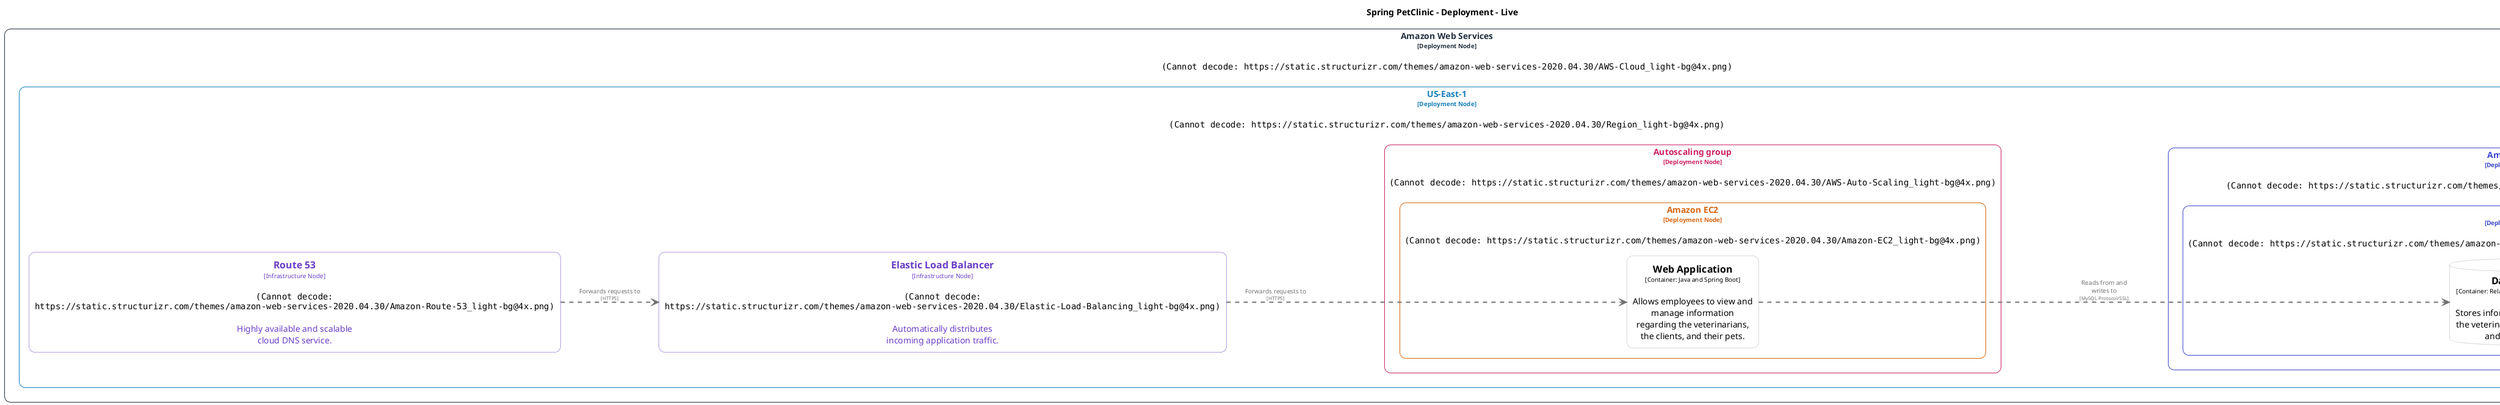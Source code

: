 @startuml
title Spring PetClinic - Deployment - Live

left to right direction

skinparam {
  shadowing false
  arrowFontSize 10
  defaultTextAlignment center
  wrapWidth 200
  maxMessageSize 100
}

hide stereotype

skinparam rectangle<<Live.AmazonWebServices.USEast1.Autoscalinggroup.AmazonEC2>> {
  BackgroundColor #ffffff
  FontColor #d86613
  BorderColor #d86613
  roundCorner 20
}
skinparam rectangle<<Live.AmazonWebServices.USEast1.AmazonRDS>> {
  BackgroundColor #ffffff
  FontColor #3b48cc
  BorderColor #3b48cc
  roundCorner 20
}
skinparam rectangle<<Live.AmazonWebServices>> {
  BackgroundColor #ffffff
  FontColor #232f3e
  BorderColor #232f3e
  roundCorner 20
}
skinparam rectangle<<Live.AmazonWebServices.USEast1.Autoscalinggroup>> {
  BackgroundColor #ffffff
  FontColor #cc2264
  BorderColor #cc2264
  roundCorner 20
}
skinparam database<<Live.AmazonWebServices.USEast1.AmazonRDS.MySQL.Database_1>> {
  BackgroundColor #ffffff
  FontColor #000000
  BorderColor #b2b2b2
}
skinparam rectangle<<Live.AmazonWebServices.USEast1.ElasticLoadBalancer>> {
  BackgroundColor #ffffff
  FontColor #693cc5
  BorderColor #693cc5
  roundCorner 20
}
skinparam rectangle<<Live.AmazonWebServices.USEast1.AmazonRDS.MySQL>> {
  BackgroundColor #ffffff
  FontColor #3b48cc
  BorderColor #3b48cc
  roundCorner 20
}
skinparam rectangle<<Live.AmazonWebServices.USEast1.Route53>> {
  BackgroundColor #ffffff
  FontColor #693cc5
  BorderColor #693cc5
  roundCorner 20
}
skinparam rectangle<<Live.AmazonWebServices.USEast1>> {
  BackgroundColor #ffffff
  FontColor #147eba
  BorderColor #147eba
  roundCorner 20
}
skinparam rectangle<<Live.AmazonWebServices.USEast1.Autoscalinggroup.AmazonEC2.WebApplication_1>> {
  BackgroundColor #ffffff
  FontColor #000000
  BorderColor #b2b2b2
  roundCorner 20
}

rectangle "Amazon Web Services\n<size:10>[Deployment Node]</size>\n\n<img:https://static.structurizr.com/themes/amazon-web-services-2020.04.30/AWS-Cloud_light-bg@4x.png{scale=0.35714285714285715}>" <<Live.AmazonWebServices>> as Live.AmazonWebServices {
  rectangle "US-East-1\n<size:10>[Deployment Node]</size>\n\n<img:https://static.structurizr.com/themes/amazon-web-services-2020.04.30/Region_light-bg@4x.png{scale=0.35714285714285715}>" <<Live.AmazonWebServices.USEast1>> as Live.AmazonWebServices.USEast1 {
    rectangle "Amazon RDS\n<size:10>[Deployment Node]</size>\n\n<img:https://static.structurizr.com/themes/amazon-web-services-2020.04.30/Amazon-RDS_light-bg@4x.png{scale=0.16666666666666666}>" <<Live.AmazonWebServices.USEast1.AmazonRDS>> as Live.AmazonWebServices.USEast1.AmazonRDS {
      rectangle "MySQL\n<size:10>[Deployment Node]</size>\n\n<img:https://static.structurizr.com/themes/amazon-web-services-2020.04.30/Amazon-RDS_MySQL_instance_light-bg@4x.png{scale=0.25}>" <<Live.AmazonWebServices.USEast1.AmazonRDS.MySQL>> as Live.AmazonWebServices.USEast1.AmazonRDS.MySQL {
        database "==Database\n<size:10>[Container: Relational database schema]</size>\n\nStores information regarding the veterinarians, the clients, and their pets." <<Live.AmazonWebServices.USEast1.AmazonRDS.MySQL.Database_1>> as Live.AmazonWebServices.USEast1.AmazonRDS.MySQL.Database_1
      }

    }

    rectangle "Autoscaling group\n<size:10>[Deployment Node]</size>\n\n<img:https://static.structurizr.com/themes/amazon-web-services-2020.04.30/AWS-Auto-Scaling_light-bg@4x.png{scale=0.16666666666666666}>" <<Live.AmazonWebServices.USEast1.Autoscalinggroup>> as Live.AmazonWebServices.USEast1.Autoscalinggroup {
      rectangle "Amazon EC2\n<size:10>[Deployment Node]</size>\n\n<img:https://static.structurizr.com/themes/amazon-web-services-2020.04.30/Amazon-EC2_light-bg@4x.png{scale=0.16666666666666666}>" <<Live.AmazonWebServices.USEast1.Autoscalinggroup.AmazonEC2>> as Live.AmazonWebServices.USEast1.Autoscalinggroup.AmazonEC2 {
        rectangle "==Web Application\n<size:10>[Container: Java and Spring Boot]</size>\n\nAllows employees to view and manage information regarding the veterinarians, the clients, and their pets." <<Live.AmazonWebServices.USEast1.Autoscalinggroup.AmazonEC2.WebApplication_1>> as Live.AmazonWebServices.USEast1.Autoscalinggroup.AmazonEC2.WebApplication_1
      }

    }

    rectangle "==Elastic Load Balancer\n<size:10>[Infrastructure Node]</size>\n\n<img:https://static.structurizr.com/themes/amazon-web-services-2020.04.30/Elastic-Load-Balancing_light-bg@4x.png{scale=0.16666666666666666}>\n\nAutomatically distributes incoming application traffic." <<Live.AmazonWebServices.USEast1.ElasticLoadBalancer>> as Live.AmazonWebServices.USEast1.ElasticLoadBalancer
    rectangle "==Route 53\n<size:10>[Infrastructure Node]</size>\n\n<img:https://static.structurizr.com/themes/amazon-web-services-2020.04.30/Amazon-Route-53_light-bg@4x.png{scale=0.16666666666666666}>\n\nHighly available and scalable cloud DNS service." <<Live.AmazonWebServices.USEast1.Route53>> as Live.AmazonWebServices.USEast1.Route53
  }

}

Live.AmazonWebServices.USEast1.Autoscalinggroup.AmazonEC2.WebApplication_1 .[#707070,thickness=2].> Live.AmazonWebServices.USEast1.AmazonRDS.MySQL.Database_1 : "<color:#707070>Reads from and writes to\n<color:#707070><size:8>[MySQL Protocol/SSL]</size>"
Live.AmazonWebServices.USEast1.Route53 .[#707070,thickness=2].> Live.AmazonWebServices.USEast1.ElasticLoadBalancer : "<color:#707070>Forwards requests to\n<color:#707070><size:8>[HTTPS]</size>"
Live.AmazonWebServices.USEast1.ElasticLoadBalancer .[#707070,thickness=2].> Live.AmazonWebServices.USEast1.Autoscalinggroup.AmazonEC2.WebApplication_1 : "<color:#707070>Forwards requests to\n<color:#707070><size:8>[HTTPS]</size>"
@enduml